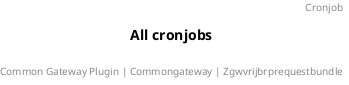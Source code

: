 @startuml
title: All cronjobs
footer: Common Gateway Plugin | Commongateway | Zgwvrijbrprequestbundle 
header: Cronjob

@enduml
